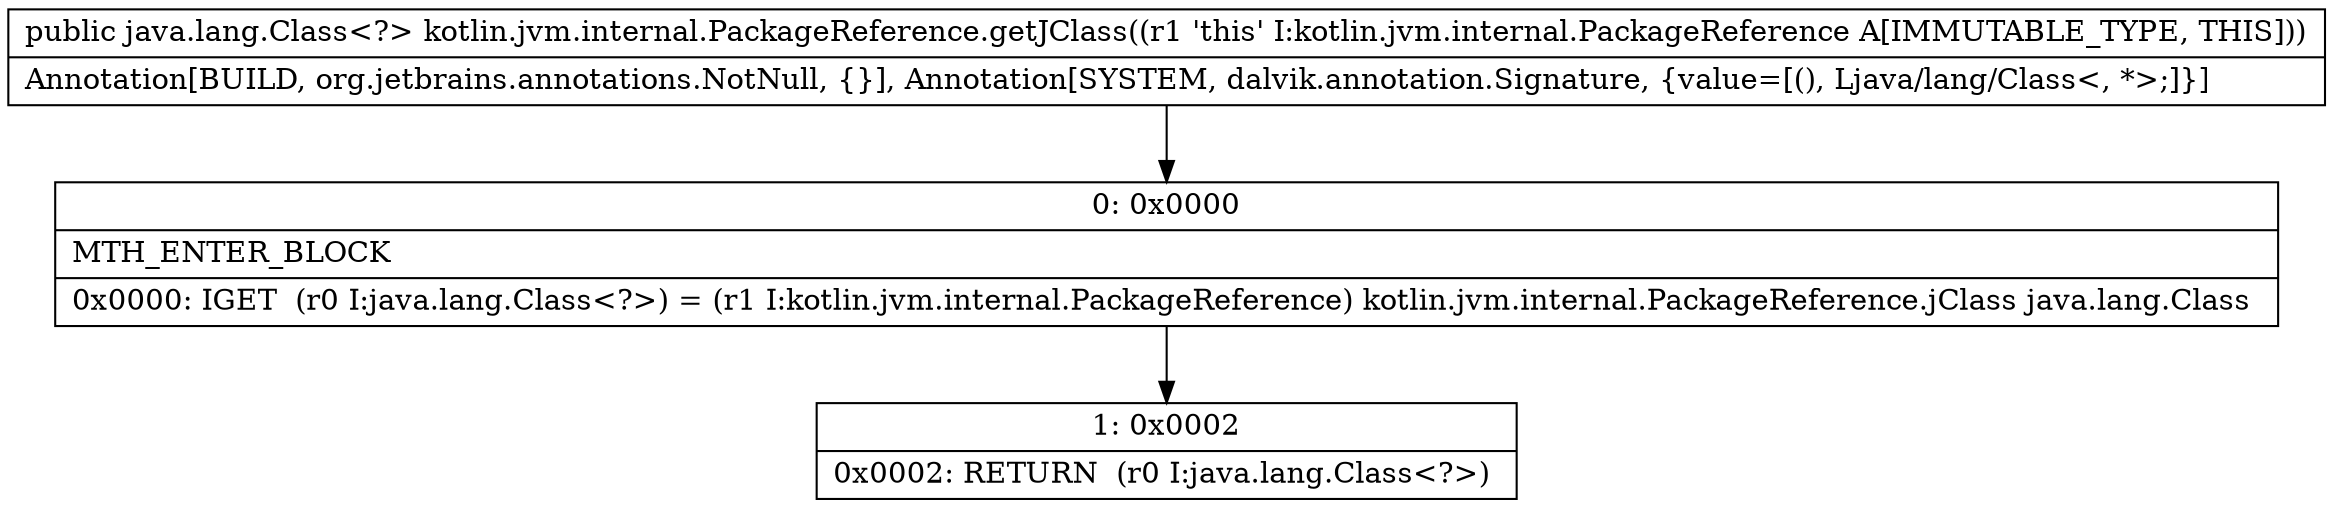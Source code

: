 digraph "CFG forkotlin.jvm.internal.PackageReference.getJClass()Ljava\/lang\/Class;" {
Node_0 [shape=record,label="{0\:\ 0x0000|MTH_ENTER_BLOCK\l|0x0000: IGET  (r0 I:java.lang.Class\<?\>) = (r1 I:kotlin.jvm.internal.PackageReference) kotlin.jvm.internal.PackageReference.jClass java.lang.Class \l}"];
Node_1 [shape=record,label="{1\:\ 0x0002|0x0002: RETURN  (r0 I:java.lang.Class\<?\>) \l}"];
MethodNode[shape=record,label="{public java.lang.Class\<?\> kotlin.jvm.internal.PackageReference.getJClass((r1 'this' I:kotlin.jvm.internal.PackageReference A[IMMUTABLE_TYPE, THIS]))  | Annotation[BUILD, org.jetbrains.annotations.NotNull, \{\}], Annotation[SYSTEM, dalvik.annotation.Signature, \{value=[(), Ljava\/lang\/Class\<, *\>;]\}]\l}"];
MethodNode -> Node_0;
Node_0 -> Node_1;
}

